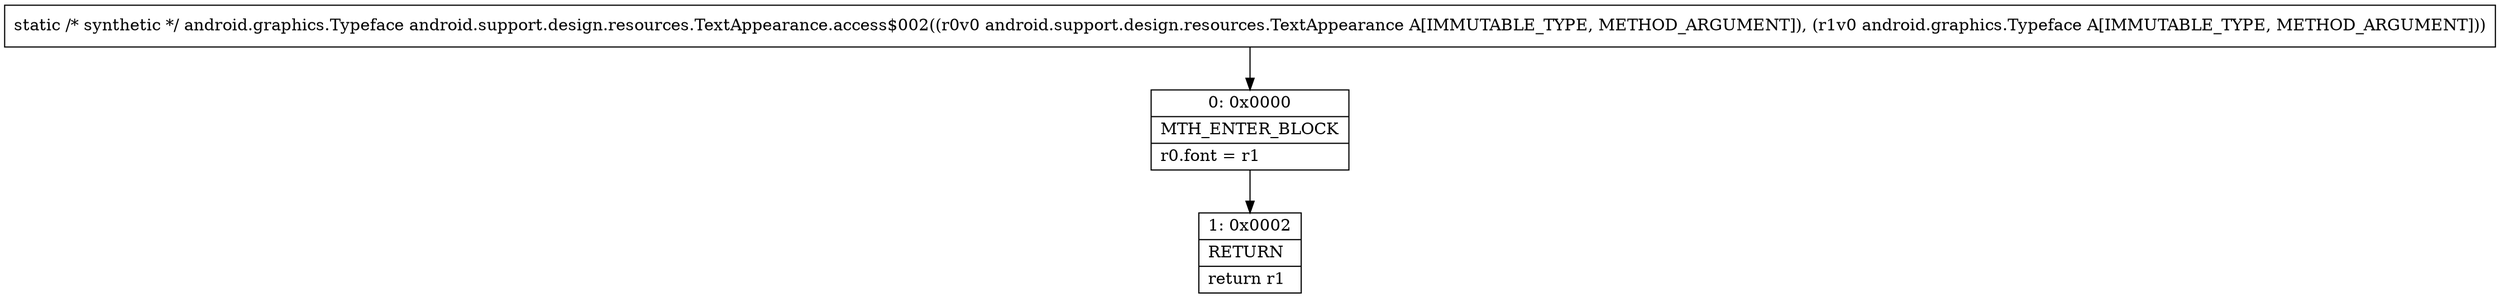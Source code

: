 digraph "CFG forandroid.support.design.resources.TextAppearance.access$002(Landroid\/support\/design\/resources\/TextAppearance;Landroid\/graphics\/Typeface;)Landroid\/graphics\/Typeface;" {
Node_0 [shape=record,label="{0\:\ 0x0000|MTH_ENTER_BLOCK\l|r0.font = r1\l}"];
Node_1 [shape=record,label="{1\:\ 0x0002|RETURN\l|return r1\l}"];
MethodNode[shape=record,label="{static \/* synthetic *\/ android.graphics.Typeface android.support.design.resources.TextAppearance.access$002((r0v0 android.support.design.resources.TextAppearance A[IMMUTABLE_TYPE, METHOD_ARGUMENT]), (r1v0 android.graphics.Typeface A[IMMUTABLE_TYPE, METHOD_ARGUMENT])) }"];
MethodNode -> Node_0;
Node_0 -> Node_1;
}

